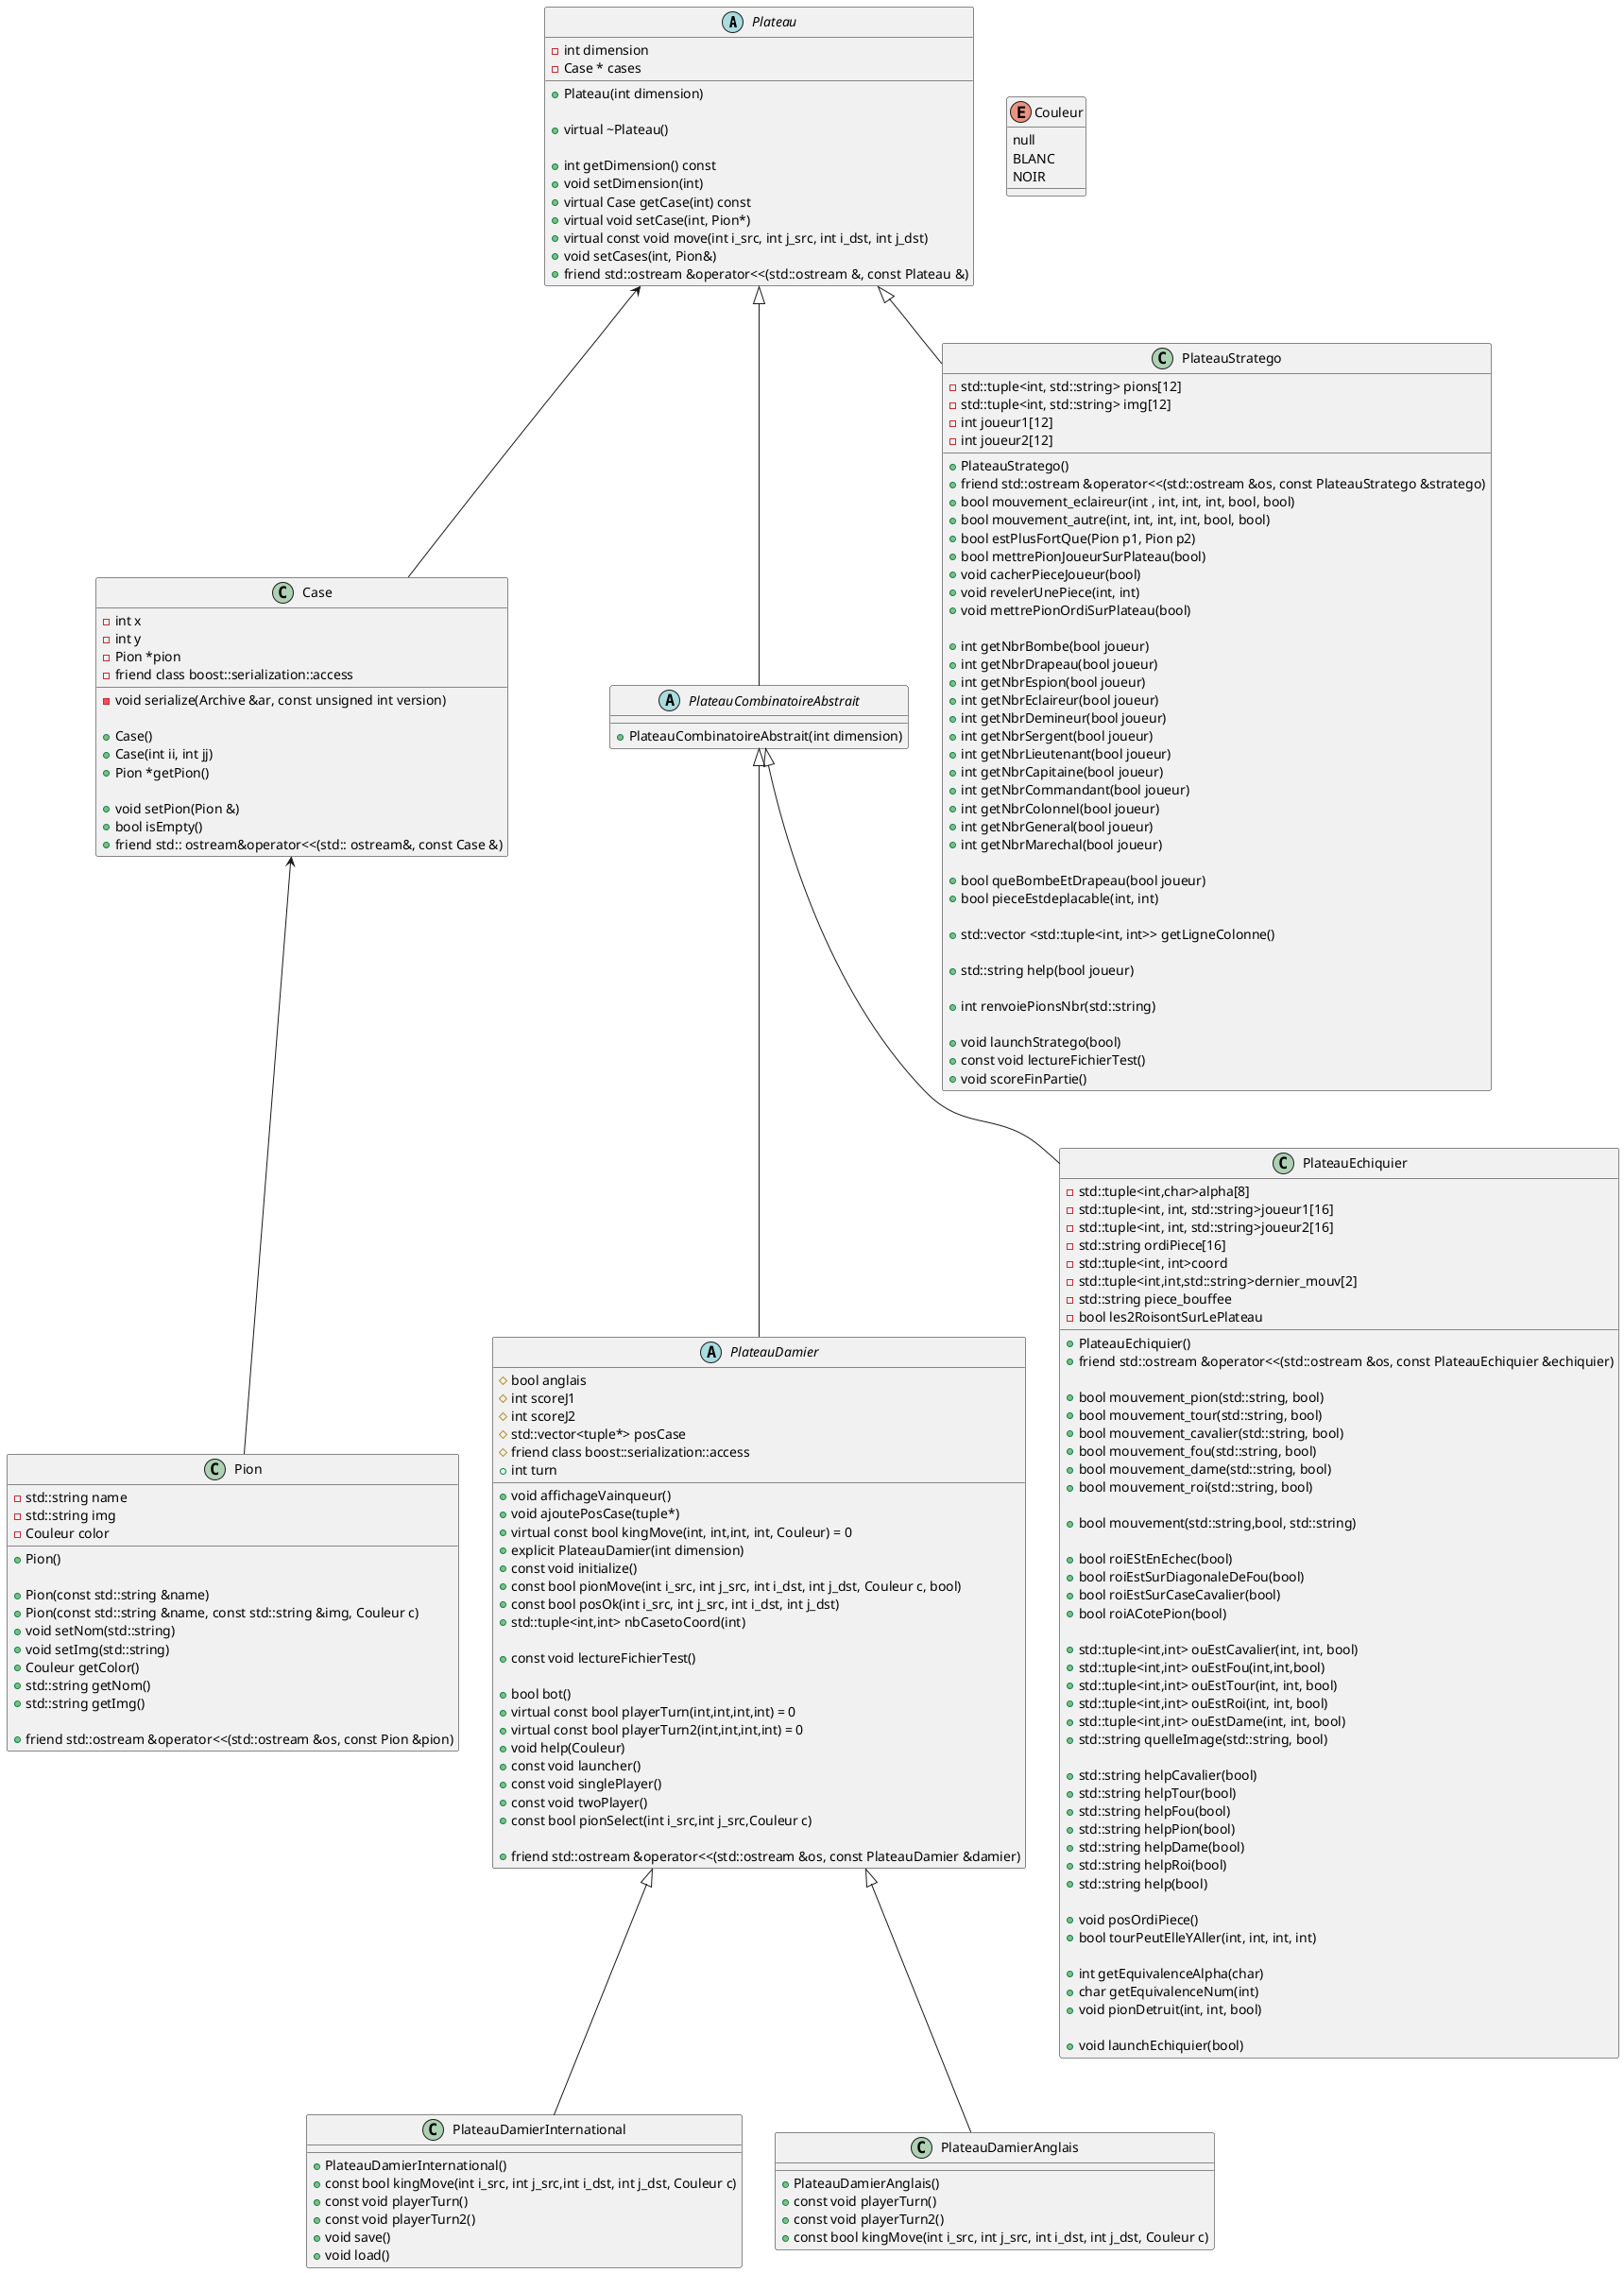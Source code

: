 @startuml

abstract Plateau{
    - int dimension
    - Case * cases

    + Plateau(int dimension)
    
    + virtual ~Plateau()
    
    + int getDimension() const
    + void setDimension(int)
    + virtual Case getCase(int) const
    + virtual void setCase(int, Pion*)
    + virtual const void move(int i_src, int j_src, int i_dst, int j_dst)
    + void setCases(int, Pion&)
    + friend std::ostream &operator<<(std::ostream &, const Plateau &)
}
class Case{
    - int x
    - int y
    - Pion *pion
    - friend class boost::serialization::access
    - void serialize(Archive &ar, const unsigned int version)

    + Case()
    + Case(int ii, int jj)
    + Pion *getPion()
    
    + void setPion(Pion &)
    + bool isEmpty()
    + friend std:: ostream&operator<<(std:: ostream&, const Case &)
}

enum Couleur{
    null
    BLANC
    NOIR
}

class Pion{
    - std::string name
    - std::string img
    - Couleur color

    + Pion()
    
    + Pion(const std::string &name)
    + Pion(const std::string &name, const std::string &img, Couleur c)
    + void setNom(std::string)
    + void setImg(std::string)
    + Couleur getColor()
    + std::string getNom()
    + std::string getImg()
    
    + friend std::ostream &operator<<(std::ostream &os, const Pion &pion)
}

abstract PlateauCombinatoireAbstrait{
    + PlateauCombinatoireAbstrait(int dimension)
}

abstract class PlateauDamier{
    # bool anglais
    # int scoreJ1
    # int scoreJ2
    # std::vector<tuple*> posCase
    # friend class boost::serialization::access
    + int turn

    + void affichageVainqueur()
    + void ajoutePosCase(tuple*)
    + virtual const bool kingMove(int, int,int, int, Couleur) = 0
    + explicit PlateauDamier(int dimension)
    + const void initialize()
    + const bool pionMove(int i_src, int j_src, int i_dst, int j_dst, Couleur c, bool)
    + const bool posOk(int i_src, int j_src, int i_dst, int j_dst)
    + std::tuple<int,int> nbCasetoCoord(int)

    + const void lectureFichierTest()

    + bool bot()
    + virtual const bool playerTurn(int,int,int,int) = 0
    + virtual const bool playerTurn2(int,int,int,int) = 0
    + void help(Couleur)
    + const void launcher()
    + const void singlePlayer()
    + const void twoPlayer()
    + const bool pionSelect(int i_src,int j_src,Couleur c)

    + friend std::ostream &operator<<(std::ostream &os, const PlateauDamier &damier)
}

class PlateauDamierInternational{
    + PlateauDamierInternational()
    + const bool kingMove(int i_src, int j_src,int i_dst, int j_dst, Couleur c)
    + const void playerTurn()
    + const void playerTurn2()
    + void save()
    + void load()
}

class PlateauDamierAnglais{
    + PlateauDamierAnglais()
    + const void playerTurn()
    + const void playerTurn2()
    + const bool kingMove(int i_src, int j_src, int i_dst, int j_dst, Couleur c)
}

class PlateauEchiquier{
    - std::tuple<int,char>alpha[8]
    - std::tuple<int, int, std::string>joueur1[16]
    - std::tuple<int, int, std::string>joueur2[16]
    - std::string ordiPiece[16]
    - std::tuple<int, int>coord
    - std::tuple<int,int,std::string>dernier_mouv[2]
    - std::string piece_bouffee
    - bool les2RoisontSurLePlateau

    + PlateauEchiquier()
    + friend std::ostream &operator<<(std::ostream &os, const PlateauEchiquier &echiquier)

    + bool mouvement_pion(std::string, bool)
    + bool mouvement_tour(std::string, bool)
    + bool mouvement_cavalier(std::string, bool)
    + bool mouvement_fou(std::string, bool)
    + bool mouvement_dame(std::string, bool)
    + bool mouvement_roi(std::string, bool)

    + bool mouvement(std::string,bool, std::string)

    + bool roiEStEnEchec(bool)
    + bool roiEstSurDiagonaleDeFou(bool)
    + bool roiEstSurCaseCavalier(bool)
    + bool roiACotePion(bool)

    + std::tuple<int,int> ouEstCavalier(int, int, bool)
    + std::tuple<int,int> ouEstFou(int,int,bool)
    + std::tuple<int,int> ouEstTour(int, int, bool)
    + std::tuple<int,int> ouEstRoi(int, int, bool)
    + std::tuple<int,int> ouEstDame(int, int, bool)


    + std::string quelleImage(std::string, bool)

    + std::string helpCavalier(bool)
    + std::string helpTour(bool)
    + std::string helpFou(bool)
    + std::string helpPion(bool)
    + std::string helpDame(bool)
    + std::string helpRoi(bool)
    + std::string help(bool)

    + void posOrdiPiece()


    + bool tourPeutElleYAller(int, int, int, int)

    + int getEquivalenceAlpha(char)
    + char getEquivalenceNum(int)
    + void pionDetruit(int, int, bool)

    + void launchEchiquier(bool)
}
class PlateauStratego{
    - std::tuple<int, std::string> pions[12]
    - std::tuple<int, std::string> img[12]
    - int joueur1[12]
    - int joueur2[12]

    + PlateauStratego()
    + friend std::ostream &operator<<(std::ostream &os, const PlateauStratego &stratego)
    + bool mouvement_eclaireur(int , int, int, int, bool, bool)
    + bool mouvement_autre(int, int, int, int, bool, bool)
    + bool estPlusFortQue(Pion p1, Pion p2)
    + bool mettrePionJoueurSurPlateau(bool)
    + void cacherPieceJoueur(bool)
    + void revelerUnePiece(int, int)
    + void mettrePionOrdiSurPlateau(bool)
    
    + int getNbrBombe(bool joueur)
    + int getNbrDrapeau(bool joueur)
    + int getNbrEspion(bool joueur)
    + int getNbrEclaireur(bool joueur)
    + int getNbrDemineur(bool joueur)
    + int getNbrSergent(bool joueur)
    + int getNbrLieutenant(bool joueur)
    + int getNbrCapitaine(bool joueur)
    + int getNbrCommandant(bool joueur)
    + int getNbrColonnel(bool joueur)
    + int getNbrGeneral(bool joueur)
    + int getNbrMarechal(bool joueur)
    
    + bool queBombeEtDrapeau(bool joueur)
    + bool pieceEstdeplacable(int, int)

    + std::vector <std::tuple<int, int>> getLigneColonne()

    + std::string help(bool joueur)

    + int renvoiePionsNbr(std::string)
    
    + void launchStratego(bool)
    + const void lectureFichierTest()
    + void scoreFinPartie()
}

Plateau <|-- PlateauCombinatoireAbstrait
Plateau <|-- PlateauStratego
PlateauCombinatoireAbstrait <|-- PlateauEchiquier
PlateauCombinatoireAbstrait <|-- PlateauDamier

PlateauDamier <|-- PlateauDamierInternational
PlateauDamier <|-- PlateauDamierAnglais

Case <-- Pion
Plateau <-- Case




@enduml